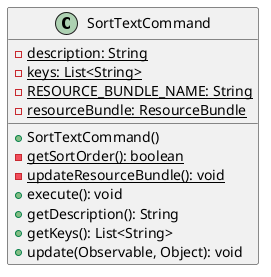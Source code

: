 @startuml

    class SortTextCommand {
        {static} -description: String
        {static} -keys: List<String>
        {static} -RESOURCE_BUNDLE_NAME: String
        {static} -resourceBundle: ResourceBundle
        +SortTextCommand()
        {static} -getSortOrder(): boolean
        {static} -updateResourceBundle(): void
        +execute(): void
        +getDescription(): String
        +getKeys(): List<String>
        +update(Observable, Object): void
    }

@enduml
